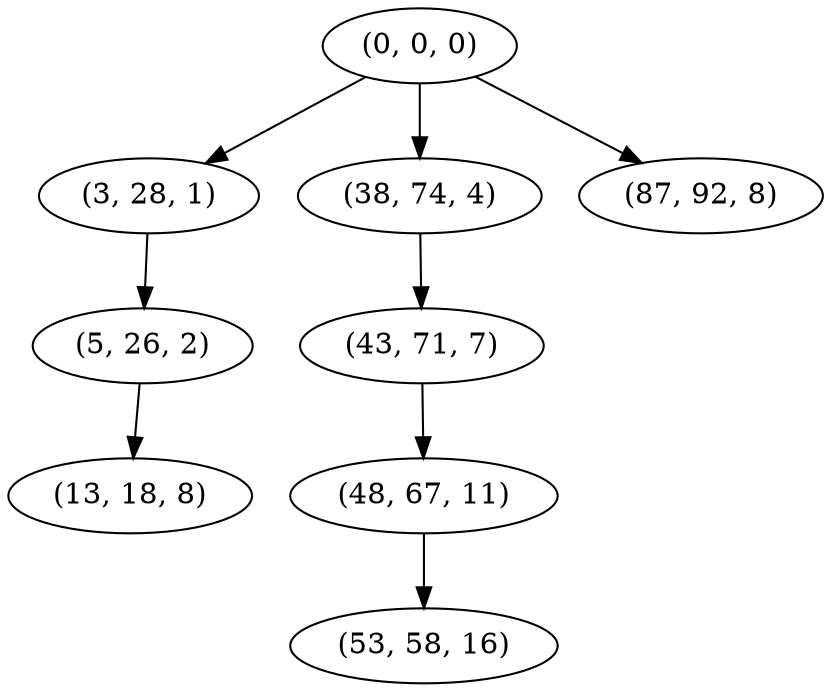 digraph tree {
    "(0, 0, 0)";
    "(3, 28, 1)";
    "(5, 26, 2)";
    "(13, 18, 8)";
    "(38, 74, 4)";
    "(43, 71, 7)";
    "(48, 67, 11)";
    "(53, 58, 16)";
    "(87, 92, 8)";
    "(0, 0, 0)" -> "(3, 28, 1)";
    "(0, 0, 0)" -> "(38, 74, 4)";
    "(0, 0, 0)" -> "(87, 92, 8)";
    "(3, 28, 1)" -> "(5, 26, 2)";
    "(5, 26, 2)" -> "(13, 18, 8)";
    "(38, 74, 4)" -> "(43, 71, 7)";
    "(43, 71, 7)" -> "(48, 67, 11)";
    "(48, 67, 11)" -> "(53, 58, 16)";
}
